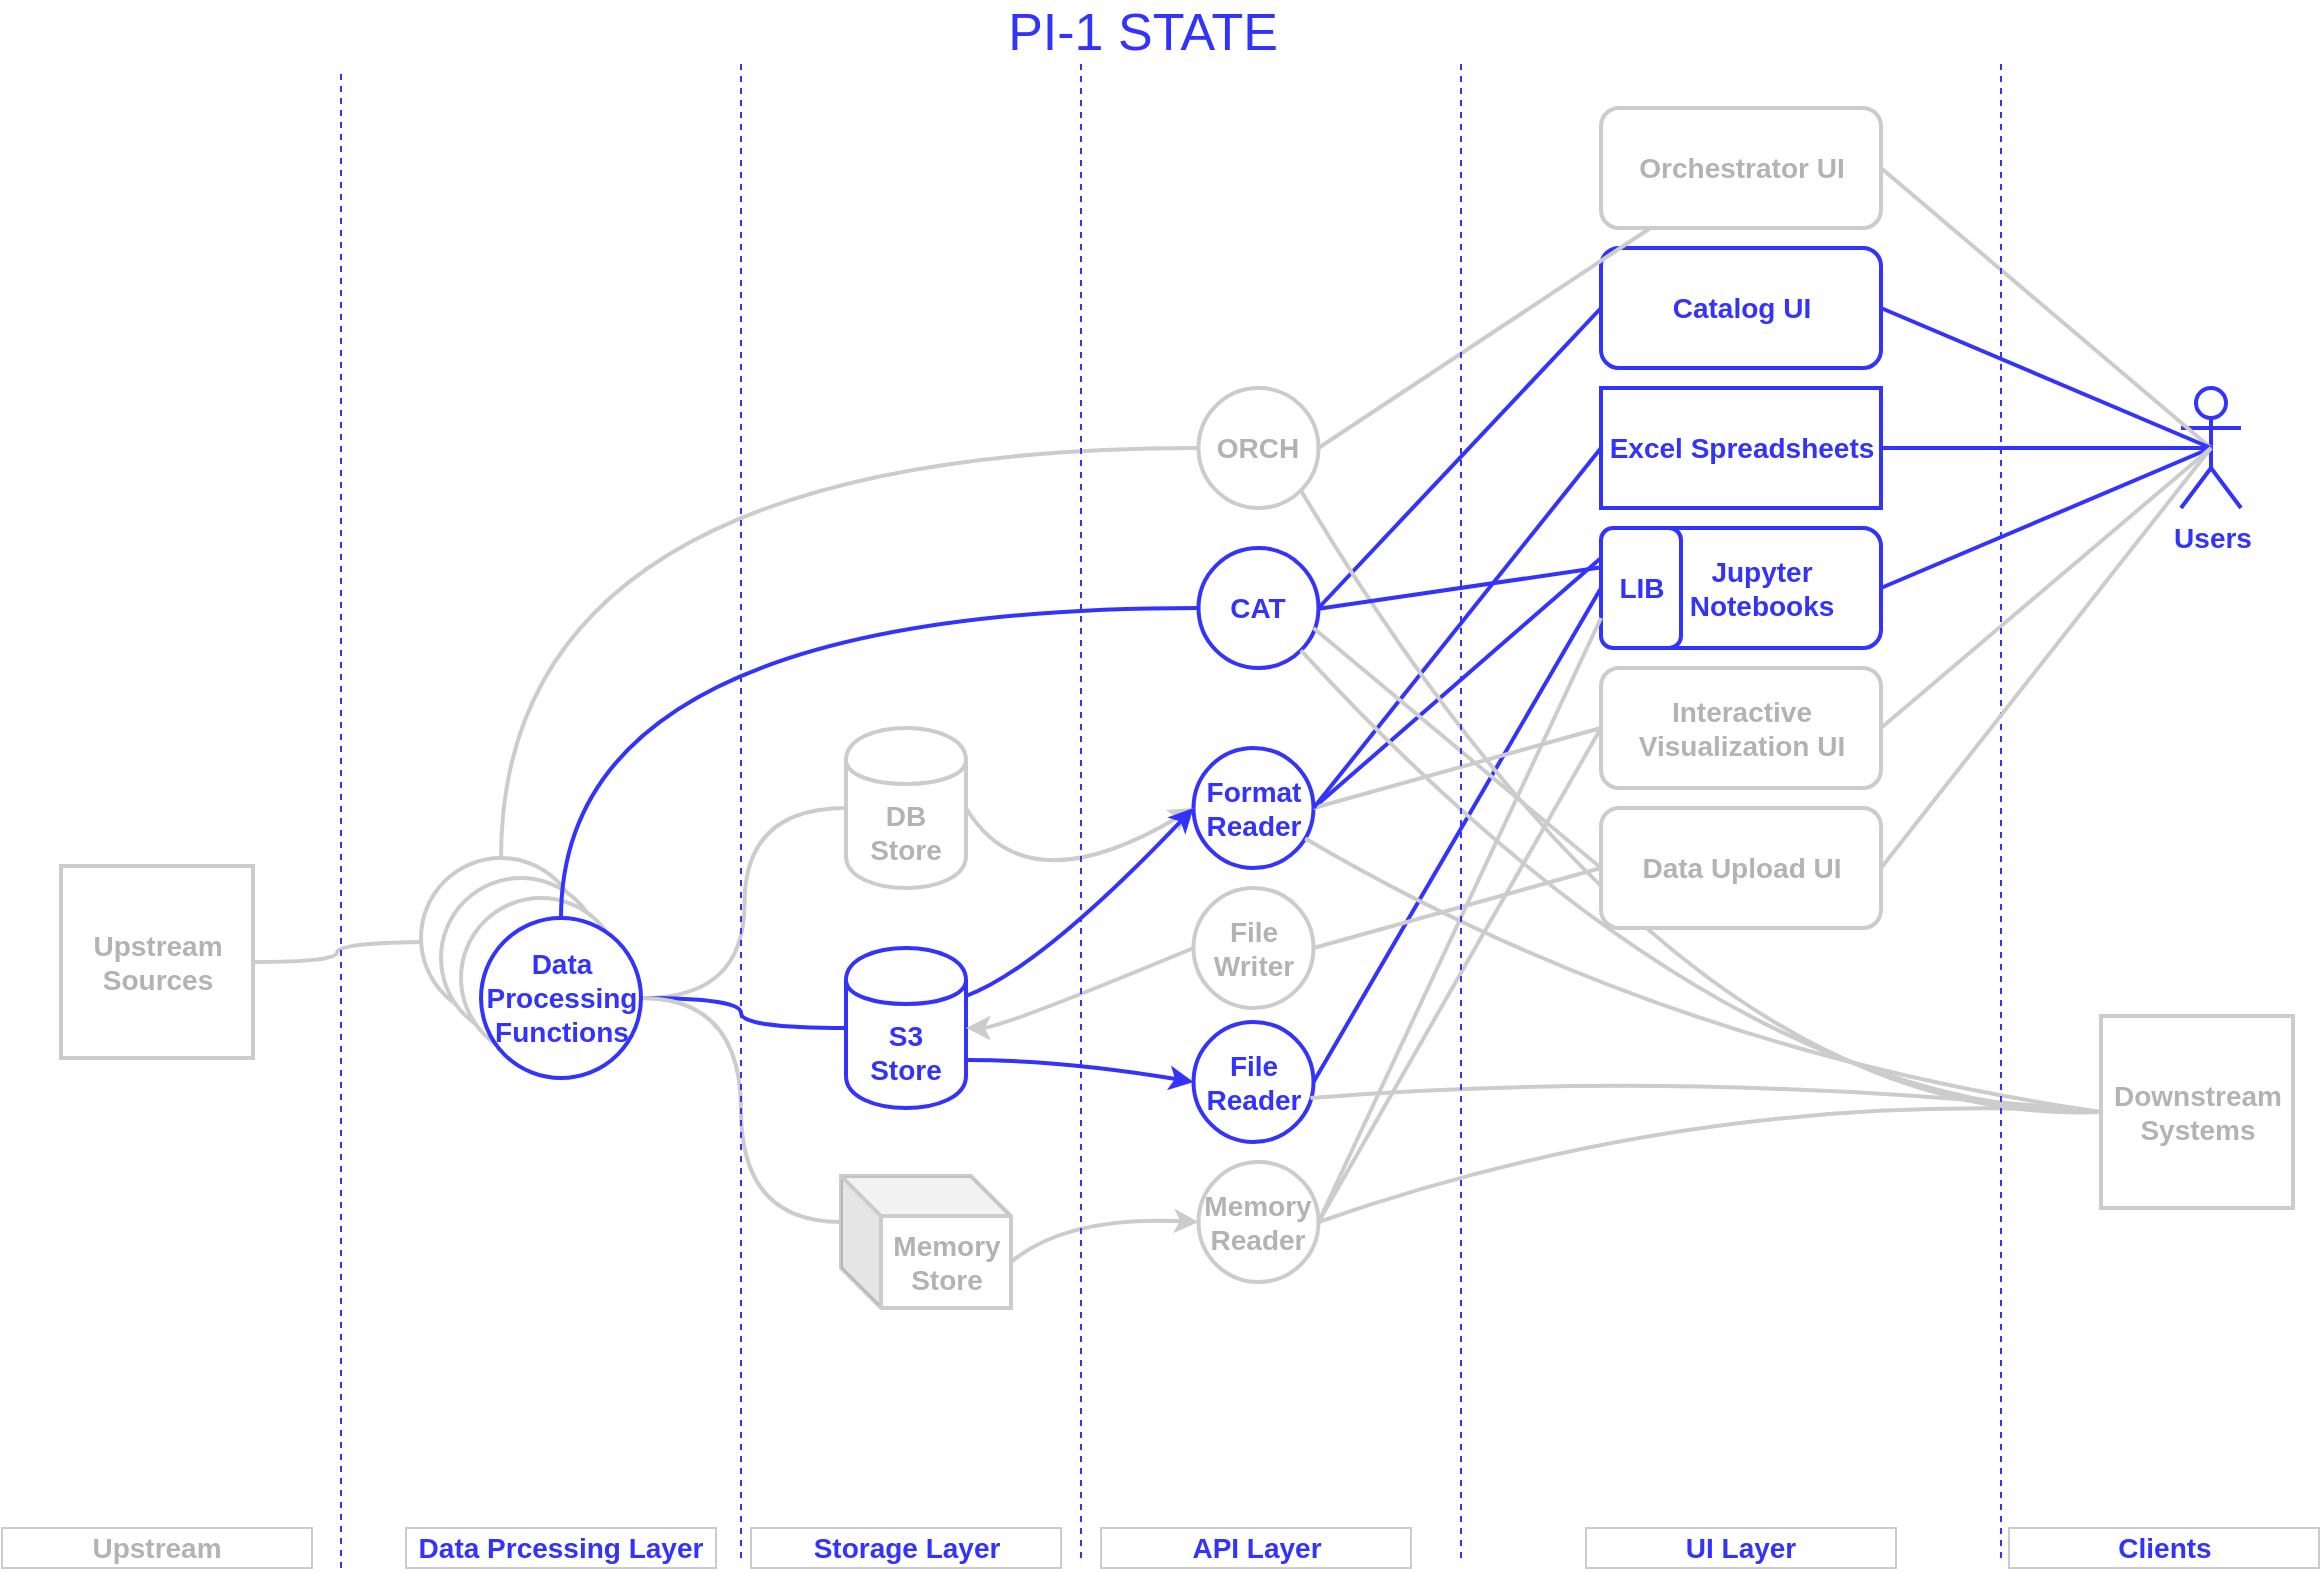 <mxfile version="12.9.12" type="github">
  <diagram id="Kfs1H25m5EORTKNw9j7Z" name="Page-1">
    <mxGraphModel dx="1630" dy="69" grid="1" gridSize="10" guides="1" tooltips="1" connect="1" arrows="1" fold="1" page="1" pageScale="1" pageWidth="1169" pageHeight="827" math="0" shadow="0">
      <root>
        <mxCell id="0" />
        <mxCell id="1" parent="0" />
        <mxCell id="L46YAxD7cRD_iRhM08Rc-1" value="&lt;div&gt;&lt;font style=&quot;font-size: 14px&quot;&gt;&lt;b&gt;S3 &lt;br&gt;&lt;/b&gt;&lt;/font&gt;&lt;/div&gt;&lt;div&gt;&lt;font style=&quot;font-size: 14px&quot;&gt;&lt;b&gt;Store&lt;/b&gt;&lt;/font&gt;&lt;/div&gt;" style="shape=cylinder;whiteSpace=wrap;html=1;boundedLbl=1;backgroundOutline=1;strokeColor=#3333FF;strokeWidth=2;fillColor=#FFFFFF;fontColor=#3333FF;" parent="1" vertex="1">
          <mxGeometry x="422" y="1308" width="60" height="80" as="geometry" />
        </mxCell>
        <mxCell id="L46YAxD7cRD_iRhM08Rc-2" value="&lt;div&gt;&lt;font style=&quot;font-size: 14px&quot;&gt;&lt;b&gt;DB&lt;br&gt;&lt;/b&gt;&lt;/font&gt;&lt;/div&gt;&lt;div&gt;&lt;font style=&quot;font-size: 14px&quot;&gt;&lt;b&gt;Store&lt;/b&gt;&lt;/font&gt;&lt;/div&gt;" style="shape=cylinder;whiteSpace=wrap;html=1;boundedLbl=1;backgroundOutline=1;strokeColor=#CCCCCC;strokeWidth=2;fillColor=#FFFFFF;fontColor=#B3B3B3;" parent="1" vertex="1">
          <mxGeometry x="422" y="1198" width="60" height="80" as="geometry" />
        </mxCell>
        <mxCell id="L46YAxD7cRD_iRhM08Rc-3" value="&lt;div&gt;&lt;font style=&quot;font-size: 14px&quot;&gt;&lt;b&gt;&lt;font style=&quot;font-size: 14px&quot;&gt;Format&lt;br&gt;&lt;/font&gt;&lt;/b&gt;&lt;/font&gt;&lt;/div&gt;&lt;div&gt;&lt;font style=&quot;font-size: 14px&quot;&gt;&lt;b&gt;&lt;font style=&quot;font-size: 14px&quot;&gt;Reader &lt;br&gt;&lt;/font&gt;&lt;/b&gt;&lt;/font&gt;&lt;/div&gt;" style="ellipse;whiteSpace=wrap;html=1;aspect=fixed;strokeColor=#3333FF;strokeWidth=2;fillColor=#FFFFFF;fontColor=#3333FF;" parent="1" vertex="1">
          <mxGeometry x="595.75" y="1208" width="60" height="60" as="geometry" />
        </mxCell>
        <mxCell id="L46YAxD7cRD_iRhM08Rc-4" value="&lt;div style=&quot;font-size: 14px&quot;&gt;&lt;font style=&quot;font-size: 14px&quot;&gt;&lt;b&gt;&lt;font style=&quot;font-size: 14px&quot;&gt;Memory&lt;/font&gt;&lt;/b&gt;&lt;/font&gt;&lt;/div&gt;&lt;div style=&quot;font-size: 14px&quot;&gt;&lt;font style=&quot;font-size: 14px&quot;&gt;&lt;b&gt;&lt;font style=&quot;font-size: 14px&quot;&gt;Store&lt;br&gt;&lt;/font&gt;&lt;/b&gt;&lt;/font&gt;&lt;/div&gt;" style="shape=cube;whiteSpace=wrap;html=1;boundedLbl=1;backgroundOutline=1;darkOpacity=0.05;darkOpacity2=0.1;strokeColor=#CCCCCC;strokeWidth=2;fillColor=#FFFFFF;fontColor=#B3B3B3;" parent="1" vertex="1">
          <mxGeometry x="419.5" y="1422" width="85" height="66" as="geometry" />
        </mxCell>
        <mxCell id="L46YAxD7cRD_iRhM08Rc-5" value="&lt;div&gt;&lt;font style=&quot;font-size: 14px&quot;&gt;&lt;b&gt;&lt;font style=&quot;font-size: 14px&quot;&gt;File&lt;/font&gt;&lt;/b&gt;&lt;/font&gt;&lt;/div&gt;&lt;div&gt;&lt;font style=&quot;font-size: 14px&quot;&gt;&lt;b&gt;&lt;font style=&quot;font-size: 14px&quot;&gt;Reader&lt;/font&gt;&lt;/b&gt;&lt;/font&gt;&lt;/div&gt;" style="ellipse;whiteSpace=wrap;html=1;aspect=fixed;strokeColor=#3333FF;strokeWidth=2;fillColor=#FFFFFF;fontColor=#3333FF;" parent="1" vertex="1">
          <mxGeometry x="595.75" y="1345" width="60" height="60" as="geometry" />
        </mxCell>
        <mxCell id="L46YAxD7cRD_iRhM08Rc-6" value="&lt;div&gt;&lt;font style=&quot;font-size: 14px&quot;&gt;&lt;b&gt;&lt;font style=&quot;font-size: 14px&quot;&gt;Memory&lt;/font&gt;&lt;/b&gt;&lt;/font&gt;&lt;/div&gt;&lt;div&gt;&lt;font style=&quot;font-size: 14px&quot;&gt;&lt;b&gt;&lt;font style=&quot;font-size: 14px&quot;&gt;Reader&lt;/font&gt;&lt;/b&gt;&lt;/font&gt;&lt;/div&gt;" style="ellipse;whiteSpace=wrap;html=1;aspect=fixed;strokeColor=#CCCCCC;strokeWidth=2;fillColor=#FFFFFF;fontColor=#B3B3B3;" parent="1" vertex="1">
          <mxGeometry x="598.25" y="1415" width="60" height="60" as="geometry" />
        </mxCell>
        <mxCell id="L46YAxD7cRD_iRhM08Rc-7" value="" style="endArrow=classic;html=1;exitX=1;exitY=0.5;exitDx=0;exitDy=0;entryX=0;entryY=0.5;entryDx=0;entryDy=0;strokeColor=#CCCCCC;strokeWidth=2;curved=1;fontColor=#B3B3B3;" parent="1" source="L46YAxD7cRD_iRhM08Rc-2" target="L46YAxD7cRD_iRhM08Rc-3" edge="1">
          <mxGeometry width="50" height="50" relative="1" as="geometry">
            <mxPoint x="582" y="1478" as="sourcePoint" />
            <mxPoint x="632" y="1428" as="targetPoint" />
            <Array as="points">
              <mxPoint x="512" y="1288" />
            </Array>
          </mxGeometry>
        </mxCell>
        <mxCell id="L46YAxD7cRD_iRhM08Rc-8" value="" style="endArrow=classic;html=1;exitX=1;exitY=0.3;exitDx=0;exitDy=0;entryX=0;entryY=0.5;entryDx=0;entryDy=0;strokeColor=#3333FF;strokeWidth=2;curved=1;fontColor=#3333FF;" parent="1" source="L46YAxD7cRD_iRhM08Rc-1" target="L46YAxD7cRD_iRhM08Rc-3" edge="1">
          <mxGeometry width="50" height="50" relative="1" as="geometry">
            <mxPoint x="492" y="1248" as="sourcePoint" />
            <mxPoint x="572" y="1328" as="targetPoint" />
            <Array as="points">
              <mxPoint x="519.5" y="1318" />
            </Array>
          </mxGeometry>
        </mxCell>
        <mxCell id="L46YAxD7cRD_iRhM08Rc-9" value="" style="endArrow=classic;html=1;exitX=1;exitY=0.7;exitDx=0;exitDy=0;entryX=0;entryY=0.5;entryDx=0;entryDy=0;strokeColor=#3333FF;strokeWidth=2;curved=1;fontColor=#3333FF;" parent="1" source="L46YAxD7cRD_iRhM08Rc-1" target="L46YAxD7cRD_iRhM08Rc-5" edge="1">
          <mxGeometry width="50" height="50" relative="1" as="geometry">
            <mxPoint x="492" y="1348" as="sourcePoint" />
            <mxPoint x="572" y="1328" as="targetPoint" />
            <Array as="points">
              <mxPoint x="529.5" y="1364" />
            </Array>
          </mxGeometry>
        </mxCell>
        <mxCell id="L46YAxD7cRD_iRhM08Rc-10" value="" style="endArrow=classic;html=1;exitX=0;exitY=0;exitDx=85;exitDy=43;entryX=0;entryY=0.5;entryDx=0;entryDy=0;strokeColor=#CCCCCC;strokeWidth=2;exitPerimeter=0;curved=1;fontColor=#B3B3B3;" parent="1" source="L46YAxD7cRD_iRhM08Rc-4" target="L46YAxD7cRD_iRhM08Rc-6" edge="1">
          <mxGeometry width="50" height="50" relative="1" as="geometry">
            <mxPoint x="492" y="1378" as="sourcePoint" />
            <mxPoint x="592" y="1372" as="targetPoint" />
            <Array as="points">
              <mxPoint x="532" y="1442" />
            </Array>
          </mxGeometry>
        </mxCell>
        <mxCell id="L46YAxD7cRD_iRhM08Rc-11" value="&lt;font&gt;&lt;b&gt;&lt;font style=&quot;font-size: 14px&quot;&gt;ORCH&lt;/font&gt;&lt;/b&gt;&lt;/font&gt;" style="ellipse;whiteSpace=wrap;html=1;aspect=fixed;strokeColor=#CCCCCC;strokeWidth=2;fillColor=#FFFFFF;fontColor=#B3B3B3;" parent="1" vertex="1">
          <mxGeometry x="598.25" y="1028" width="60" height="60" as="geometry" />
        </mxCell>
        <mxCell id="L46YAxD7cRD_iRhM08Rc-12" value="&lt;div&gt;&lt;font style=&quot;font-size: 14px&quot;&gt;&lt;b&gt;&lt;font style=&quot;font-size: 14px&quot;&gt;CAT&lt;/font&gt;&lt;/b&gt;&lt;/font&gt;&lt;/div&gt;" style="ellipse;whiteSpace=wrap;html=1;aspect=fixed;strokeColor=#3333FF;strokeWidth=2;fillColor=#FFFFFF;fontColor=#3333FF;" parent="1" vertex="1">
          <mxGeometry x="598.25" y="1108" width="60" height="60" as="geometry" />
        </mxCell>
        <mxCell id="L46YAxD7cRD_iRhM08Rc-13" value="&lt;font&gt;&lt;b&gt;&lt;font style=&quot;font-size: 14px&quot;&gt;Orchestrator UI&lt;/font&gt;&lt;/b&gt;&lt;/font&gt;" style="rounded=1;whiteSpace=wrap;html=1;strokeColor=#CCCCCC;strokeWidth=2;fillColor=#FFFFFF;fontColor=#B3B3B3;" parent="1" vertex="1">
          <mxGeometry x="799.5" y="888" width="140" height="60" as="geometry" />
        </mxCell>
        <mxCell id="L46YAxD7cRD_iRhM08Rc-14" value="&lt;font&gt;&lt;b&gt;&lt;font style=&quot;font-size: 14px&quot;&gt;Catalog UI&lt;/font&gt;&lt;/b&gt;&lt;/font&gt;" style="rounded=1;whiteSpace=wrap;html=1;strokeColor=#3333FF;strokeWidth=2;fillColor=#FFFFFF;fontColor=#3333FF;" parent="1" vertex="1">
          <mxGeometry x="799.5" y="958" width="140" height="60" as="geometry" />
        </mxCell>
        <mxCell id="L46YAxD7cRD_iRhM08Rc-15" value="&lt;font size=&quot;1&quot;&gt;&lt;b style=&quot;font-size: 14px&quot;&gt;Users&lt;/b&gt;&lt;/font&gt;" style="shape=umlActor;verticalLabelPosition=bottom;labelBackgroundColor=#ffffff;verticalAlign=top;html=1;strokeColor=#3333FF;strokeWidth=2;fillColor=#FFFFFF;fontColor=#3333FF;" parent="1" vertex="1">
          <mxGeometry x="1089.5" y="1028" width="30" height="60" as="geometry" />
        </mxCell>
        <mxCell id="L46YAxD7cRD_iRhM08Rc-16" value="" style="endArrow=none;html=1;strokeColor=#CCCCCC;strokeWidth=2;exitX=1;exitY=0.5;exitDx=0;exitDy=0;endFill=0;fontColor=#B3B3B3;" parent="1" source="L46YAxD7cRD_iRhM08Rc-11" target="L46YAxD7cRD_iRhM08Rc-13" edge="1">
          <mxGeometry width="50" height="50" relative="1" as="geometry">
            <mxPoint x="649.5" y="1488" as="sourcePoint" />
            <mxPoint x="699.5" y="1438" as="targetPoint" />
          </mxGeometry>
        </mxCell>
        <mxCell id="L46YAxD7cRD_iRhM08Rc-17" value="" style="endArrow=none;html=1;strokeColor=#3333FF;strokeWidth=2;exitX=1;exitY=0.5;exitDx=0;exitDy=0;entryX=0;entryY=0.5;entryDx=0;entryDy=0;endFill=0;fontColor=#3333FF;" parent="1" source="L46YAxD7cRD_iRhM08Rc-12" target="L46YAxD7cRD_iRhM08Rc-14" edge="1">
          <mxGeometry width="50" height="50" relative="1" as="geometry">
            <mxPoint x="652" y="1078" as="sourcePoint" />
            <mxPoint x="712" y="1078" as="targetPoint" />
          </mxGeometry>
        </mxCell>
        <mxCell id="L46YAxD7cRD_iRhM08Rc-18" value="" style="endArrow=none;html=1;strokeColor=#CCCCCC;strokeWidth=2;exitX=1;exitY=0.5;exitDx=0;exitDy=0;entryX=0.5;entryY=0.5;entryDx=0;entryDy=0;entryPerimeter=0;fontColor=#B3B3B3;" parent="1" source="L46YAxD7cRD_iRhM08Rc-13" target="L46YAxD7cRD_iRhM08Rc-15" edge="1">
          <mxGeometry width="50" height="50" relative="1" as="geometry">
            <mxPoint x="649.5" y="1488" as="sourcePoint" />
            <mxPoint x="699.5" y="1438" as="targetPoint" />
          </mxGeometry>
        </mxCell>
        <mxCell id="L46YAxD7cRD_iRhM08Rc-19" value="" style="endArrow=none;html=1;strokeColor=#3333FF;strokeWidth=2;exitX=1;exitY=0.5;exitDx=0;exitDy=0;entryX=0.5;entryY=0.5;entryDx=0;entryDy=0;entryPerimeter=0;fontColor=#B3B3B3;" parent="1" source="L46YAxD7cRD_iRhM08Rc-14" target="L46YAxD7cRD_iRhM08Rc-15" edge="1">
          <mxGeometry width="50" height="50" relative="1" as="geometry">
            <mxPoint x="832" y="1078" as="sourcePoint" />
            <mxPoint x="1009.5" y="1106" as="targetPoint" />
          </mxGeometry>
        </mxCell>
        <mxCell id="L46YAxD7cRD_iRhM08Rc-20" value="&lt;font style=&quot;font-size: 14px&quot;&gt;&lt;b&gt;Interactive Visualization UI&lt;br&gt;&lt;/b&gt;&lt;/font&gt;" style="rounded=1;whiteSpace=wrap;html=1;strokeColor=#CCCCCC;strokeWidth=2;fillColor=#FFFFFF;fontColor=#B3B3B3;" parent="1" vertex="1">
          <mxGeometry x="799.5" y="1168" width="140" height="60" as="geometry" />
        </mxCell>
        <mxCell id="L46YAxD7cRD_iRhM08Rc-21" value="&lt;font style=&quot;font-size: 14px&quot;&gt;&lt;b&gt;Jupyter Notebooks&lt;/b&gt;&lt;/font&gt;" style="rounded=1;whiteSpace=wrap;html=1;strokeColor=#3333FF;strokeWidth=2;fillColor=#FFFFFF;fontColor=#3333FF;" parent="1" vertex="1">
          <mxGeometry x="819.5" y="1098" width="120" height="60" as="geometry" />
        </mxCell>
        <mxCell id="L46YAxD7cRD_iRhM08Rc-22" value="&lt;font&gt;&lt;b&gt;&lt;font style=&quot;font-size: 14px&quot;&gt;LIB&lt;/font&gt;&lt;/b&gt;&lt;/font&gt;" style="rounded=1;whiteSpace=wrap;html=1;strokeColor=#3333FF;strokeWidth=2;fillColor=#FFFFFF;fontColor=#3333FF;" parent="1" vertex="1">
          <mxGeometry x="799.5" y="1098" width="40" height="60" as="geometry" />
        </mxCell>
        <mxCell id="L46YAxD7cRD_iRhM08Rc-23" value="" style="endArrow=none;html=1;strokeColor=#3333FF;strokeWidth=2;exitX=1;exitY=0.5;exitDx=0;exitDy=0;entryX=0;entryY=0.5;entryDx=0;entryDy=0;endFill=0;fontColor=#B3B3B3;" parent="1" source="L46YAxD7cRD_iRhM08Rc-5" target="L46YAxD7cRD_iRhM08Rc-22" edge="1">
          <mxGeometry width="50" height="50" relative="1" as="geometry">
            <mxPoint x="649.5" y="1468" as="sourcePoint" />
            <mxPoint x="699.5" y="1418" as="targetPoint" />
          </mxGeometry>
        </mxCell>
        <mxCell id="L46YAxD7cRD_iRhM08Rc-24" value="" style="endArrow=none;html=1;strokeColor=#CCCCCC;strokeWidth=2;exitX=1;exitY=0.5;exitDx=0;exitDy=0;entryX=0;entryY=0.75;entryDx=0;entryDy=0;endFill=0;fontColor=#B3B3B3;" parent="1" source="L46YAxD7cRD_iRhM08Rc-6" target="L46YAxD7cRD_iRhM08Rc-22" edge="1">
          <mxGeometry width="50" height="50" relative="1" as="geometry">
            <mxPoint x="652" y="1358" as="sourcePoint" />
            <mxPoint x="699.5" y="1368" as="targetPoint" />
          </mxGeometry>
        </mxCell>
        <mxCell id="L46YAxD7cRD_iRhM08Rc-25" value="" style="endArrow=none;html=1;strokeColor=#3333FF;strokeWidth=2;entryX=0;entryY=0.25;entryDx=0;entryDy=0;exitX=1;exitY=0.5;exitDx=0;exitDy=0;endFill=0;fontColor=#3333FF;" parent="1" source="L46YAxD7cRD_iRhM08Rc-3" target="L46YAxD7cRD_iRhM08Rc-22" edge="1">
          <mxGeometry width="50" height="50" relative="1" as="geometry">
            <mxPoint x="644.5" y="1276" as="sourcePoint" />
            <mxPoint x="699.5" y="1418" as="targetPoint" />
          </mxGeometry>
        </mxCell>
        <mxCell id="L46YAxD7cRD_iRhM08Rc-26" value="" style="endArrow=none;html=1;strokeColor=#CCCCCC;strokeWidth=2;exitX=1;exitY=0.5;exitDx=0;exitDy=0;entryX=0;entryY=0.5;entryDx=0;entryDy=0;endFill=0;fontColor=#B3B3B3;" parent="1" source="L46YAxD7cRD_iRhM08Rc-3" target="L46YAxD7cRD_iRhM08Rc-20" edge="1">
          <mxGeometry width="50" height="50" relative="1" as="geometry">
            <mxPoint x="649.5" y="1468" as="sourcePoint" />
            <mxPoint x="699.5" y="1418" as="targetPoint" />
          </mxGeometry>
        </mxCell>
        <mxCell id="L46YAxD7cRD_iRhM08Rc-27" value="" style="endArrow=none;html=1;strokeColor=#CCCCCC;strokeWidth=2;exitX=1;exitY=0.5;exitDx=0;exitDy=0;entryX=0;entryY=0.5;entryDx=0;entryDy=0;endFill=0;fontColor=#B3B3B3;" parent="1" source="L46YAxD7cRD_iRhM08Rc-6" target="L46YAxD7cRD_iRhM08Rc-20" edge="1">
          <mxGeometry width="50" height="50" relative="1" as="geometry">
            <mxPoint x="649.5" y="1468" as="sourcePoint" />
            <mxPoint x="699.5" y="1418" as="targetPoint" />
          </mxGeometry>
        </mxCell>
        <mxCell id="L46YAxD7cRD_iRhM08Rc-28" value="&lt;font size=&quot;1&quot;&gt;&lt;b style=&quot;font-size: 14px&quot;&gt;Excel Spreadsheets&lt;/b&gt;&lt;/font&gt;" style="rounded=0;whiteSpace=wrap;html=1;strokeColor=#3333FF;strokeWidth=2;fillColor=#FFFFFF;fontColor=#3333FF;" parent="1" vertex="1">
          <mxGeometry x="799.5" y="1028" width="140" height="60" as="geometry" />
        </mxCell>
        <mxCell id="L46YAxD7cRD_iRhM08Rc-29" value="" style="endArrow=none;html=1;strokeColor=#3333FF;strokeWidth=2;exitX=1;exitY=0.5;exitDx=0;exitDy=0;entryX=0;entryY=0.5;entryDx=0;entryDy=0;endFill=0;fontColor=#3333FF;" parent="1" source="L46YAxD7cRD_iRhM08Rc-3" target="L46YAxD7cRD_iRhM08Rc-28" edge="1">
          <mxGeometry width="50" height="50" relative="1" as="geometry">
            <mxPoint x="649.5" y="1468" as="sourcePoint" />
            <mxPoint x="699.5" y="1418" as="targetPoint" />
          </mxGeometry>
        </mxCell>
        <mxCell id="L46YAxD7cRD_iRhM08Rc-30" value="" style="endArrow=none;html=1;strokeColor=#3333FF;strokeWidth=2;entryX=1;entryY=0.5;entryDx=0;entryDy=0;exitX=0.5;exitY=0.5;exitDx=0;exitDy=0;exitPerimeter=0;fontColor=#3333FF;" parent="1" source="L46YAxD7cRD_iRhM08Rc-15" target="L46YAxD7cRD_iRhM08Rc-28" edge="1">
          <mxGeometry width="50" height="50" relative="1" as="geometry">
            <mxPoint x="649.5" y="1468" as="sourcePoint" />
            <mxPoint x="699.5" y="1418" as="targetPoint" />
          </mxGeometry>
        </mxCell>
        <mxCell id="L46YAxD7cRD_iRhM08Rc-31" value="" style="endArrow=none;html=1;strokeColor=#3333FF;strokeWidth=2;entryX=1;entryY=0.5;entryDx=0;entryDy=0;exitX=0.5;exitY=0.5;exitDx=0;exitDy=0;exitPerimeter=0;fontColor=#3333FF;" parent="1" source="L46YAxD7cRD_iRhM08Rc-15" target="L46YAxD7cRD_iRhM08Rc-21" edge="1">
          <mxGeometry width="50" height="50" relative="1" as="geometry">
            <mxPoint x="1089.5" y="1258" as="sourcePoint" />
            <mxPoint x="889.5" y="1268" as="targetPoint" />
          </mxGeometry>
        </mxCell>
        <mxCell id="L46YAxD7cRD_iRhM08Rc-32" value="" style="endArrow=none;html=1;strokeColor=#CCCCCC;strokeWidth=2;entryX=1;entryY=0.5;entryDx=0;entryDy=0;exitX=0.5;exitY=0.5;exitDx=0;exitDy=0;exitPerimeter=0;fontColor=#B3B3B3;" parent="1" source="L46YAxD7cRD_iRhM08Rc-15" target="L46YAxD7cRD_iRhM08Rc-20" edge="1">
          <mxGeometry width="50" height="50" relative="1" as="geometry">
            <mxPoint x="1099.5" y="1178" as="sourcePoint" />
            <mxPoint x="899.5" y="1278" as="targetPoint" />
          </mxGeometry>
        </mxCell>
        <mxCell id="L46YAxD7cRD_iRhM08Rc-33" value="&lt;div&gt;&lt;font size=&quot;1&quot;&gt;&lt;b style=&quot;font-size: 14px&quot;&gt;Downstream&lt;/b&gt;&lt;/font&gt;&lt;/div&gt;&lt;div&gt;&lt;font size=&quot;1&quot;&gt;&lt;b style=&quot;font-size: 14px&quot;&gt;Systems&lt;/b&gt;&lt;/font&gt;&lt;/div&gt;" style="whiteSpace=wrap;html=1;aspect=fixed;strokeColor=#CCCCCC;strokeWidth=2;fillColor=#FFFFFF;fontColor=#B3B3B3;" parent="1" vertex="1">
          <mxGeometry x="1049.5" y="1342" width="96" height="96" as="geometry" />
        </mxCell>
        <mxCell id="L46YAxD7cRD_iRhM08Rc-34" value="" style="endArrow=none;html=1;strokeColor=#CCCCCC;strokeWidth=2;entryX=0;entryY=0.5;entryDx=0;entryDy=0;curved=1;endFill=0;fontColor=#B3B3B3;" parent="1" source="L46YAxD7cRD_iRhM08Rc-3" target="L46YAxD7cRD_iRhM08Rc-33" edge="1">
          <mxGeometry width="50" height="50" relative="1" as="geometry">
            <mxPoint x="619.5" y="1348" as="sourcePoint" />
            <mxPoint x="669.5" y="1298" as="targetPoint" />
            <Array as="points">
              <mxPoint x="829.5" y="1358" />
            </Array>
          </mxGeometry>
        </mxCell>
        <mxCell id="L46YAxD7cRD_iRhM08Rc-35" value="" style="endArrow=none;html=1;strokeColor=#CCCCCC;strokeWidth=2;entryX=0;entryY=0.5;entryDx=0;entryDy=0;curved=1;exitX=0.975;exitY=0.633;exitDx=0;exitDy=0;exitPerimeter=0;endFill=0;fontColor=#B3B3B3;" parent="1" source="L46YAxD7cRD_iRhM08Rc-5" target="L46YAxD7cRD_iRhM08Rc-33" edge="1">
          <mxGeometry width="50" height="50" relative="1" as="geometry">
            <mxPoint x="646.811" y="1280.414" as="sourcePoint" />
            <mxPoint x="1059.5" y="1397" as="targetPoint" />
            <Array as="points">
              <mxPoint x="839.5" y="1368" />
            </Array>
          </mxGeometry>
        </mxCell>
        <mxCell id="L46YAxD7cRD_iRhM08Rc-36" value="" style="endArrow=none;html=1;strokeColor=#CCCCCC;strokeWidth=2;entryX=0;entryY=0.5;entryDx=0;entryDy=0;curved=1;exitX=1;exitY=0.5;exitDx=0;exitDy=0;endFill=0;fontColor=#B3B3B3;" parent="1" source="L46YAxD7cRD_iRhM08Rc-6" target="L46YAxD7cRD_iRhM08Rc-33" edge="1">
          <mxGeometry width="50" height="50" relative="1" as="geometry">
            <mxPoint x="656.811" y="1290.414" as="sourcePoint" />
            <mxPoint x="1069.5" y="1407" as="targetPoint" />
            <Array as="points">
              <mxPoint x="849.5" y="1378" />
            </Array>
          </mxGeometry>
        </mxCell>
        <mxCell id="L46YAxD7cRD_iRhM08Rc-37" value="" style="endArrow=none;html=1;strokeColor=#CCCCCC;strokeWidth=2;curved=1;exitX=1;exitY=1;exitDx=0;exitDy=0;entryX=0;entryY=0.5;entryDx=0;entryDy=0;endFill=0;fontColor=#B3B3B3;" parent="1" source="L46YAxD7cRD_iRhM08Rc-12" target="L46YAxD7cRD_iRhM08Rc-33" edge="1">
          <mxGeometry width="50" height="50" relative="1" as="geometry">
            <mxPoint x="666.811" y="1300.414" as="sourcePoint" />
            <mxPoint x="1039.5" y="1388" as="targetPoint" />
            <Array as="points">
              <mxPoint x="859.5" y="1388" />
            </Array>
          </mxGeometry>
        </mxCell>
        <mxCell id="L46YAxD7cRD_iRhM08Rc-38" value="" style="endArrow=none;html=1;strokeColor=#CCCCCC;strokeWidth=2;curved=1;exitX=1;exitY=1;exitDx=0;exitDy=0;entryX=0;entryY=0.5;entryDx=0;entryDy=0;endFill=0;fontColor=#B3B3B3;" parent="1" source="L46YAxD7cRD_iRhM08Rc-11" target="L46YAxD7cRD_iRhM08Rc-33" edge="1">
          <mxGeometry width="50" height="50" relative="1" as="geometry">
            <mxPoint x="676.811" y="1310.414" as="sourcePoint" />
            <mxPoint x="1039.5" y="1388" as="targetPoint" />
            <Array as="points">
              <mxPoint x="839.5" y="1398" />
            </Array>
          </mxGeometry>
        </mxCell>
        <mxCell id="L46YAxD7cRD_iRhM08Rc-39" value="&lt;font style=&quot;font-size: 14px&quot;&gt;&lt;b&gt;Data Upload UI&lt;br&gt;&lt;/b&gt;&lt;/font&gt;" style="rounded=1;whiteSpace=wrap;html=1;strokeColor=#CCCCCC;strokeWidth=2;fillColor=#FFFFFF;fontColor=#B3B3B3;" parent="1" vertex="1">
          <mxGeometry x="799.5" y="1238" width="140" height="60" as="geometry" />
        </mxCell>
        <mxCell id="L46YAxD7cRD_iRhM08Rc-40" value="&lt;div&gt;&lt;font style=&quot;font-size: 14px&quot;&gt;&lt;b&gt;&lt;font style=&quot;font-size: 14px&quot;&gt;File Writer&lt;br&gt;&lt;/font&gt;&lt;/b&gt;&lt;/font&gt;&lt;/div&gt;" style="ellipse;whiteSpace=wrap;html=1;aspect=fixed;strokeColor=#CCCCCC;strokeWidth=2;fillColor=#FFFFFF;fontColor=#B3B3B3;" parent="1" vertex="1">
          <mxGeometry x="595.75" y="1278" width="60" height="60" as="geometry" />
        </mxCell>
        <mxCell id="L46YAxD7cRD_iRhM08Rc-41" value="" style="endArrow=classic;html=1;strokeColor=#CCCCCC;strokeWidth=2;exitX=0;exitY=0.5;exitDx=0;exitDy=0;entryX=1;entryY=0.5;entryDx=0;entryDy=0;curved=1;fontColor=#B3B3B3;" parent="1" source="L46YAxD7cRD_iRhM08Rc-40" target="L46YAxD7cRD_iRhM08Rc-1" edge="1">
          <mxGeometry width="50" height="50" relative="1" as="geometry">
            <mxPoint x="619.5" y="1348" as="sourcePoint" />
            <mxPoint x="669.5" y="1298" as="targetPoint" />
            <Array as="points">
              <mxPoint x="499.5" y="1348" />
            </Array>
          </mxGeometry>
        </mxCell>
        <mxCell id="L46YAxD7cRD_iRhM08Rc-42" value="" style="endArrow=none;html=1;strokeColor=#CCCCCC;strokeWidth=2;entryX=0;entryY=0.5;entryDx=0;entryDy=0;exitX=1;exitY=0.5;exitDx=0;exitDy=0;fontColor=#B3B3B3;" parent="1" source="L46YAxD7cRD_iRhM08Rc-40" target="L46YAxD7cRD_iRhM08Rc-39" edge="1">
          <mxGeometry width="50" height="50" relative="1" as="geometry">
            <mxPoint x="619.5" y="1348" as="sourcePoint" />
            <mxPoint x="669.5" y="1298" as="targetPoint" />
          </mxGeometry>
        </mxCell>
        <mxCell id="L46YAxD7cRD_iRhM08Rc-43" value="" style="endArrow=none;html=1;strokeColor=#CCCCCC;strokeWidth=2;entryX=0;entryY=0.5;entryDx=0;entryDy=0;exitX=0.958;exitY=0.667;exitDx=0;exitDy=0;exitPerimeter=0;fontColor=#B3B3B3;" parent="1" source="L46YAxD7cRD_iRhM08Rc-12" target="L46YAxD7cRD_iRhM08Rc-39" edge="1">
          <mxGeometry width="50" height="50" relative="1" as="geometry">
            <mxPoint x="619.5" y="1348" as="sourcePoint" />
            <mxPoint x="669.5" y="1298" as="targetPoint" />
          </mxGeometry>
        </mxCell>
        <mxCell id="L46YAxD7cRD_iRhM08Rc-44" style="edgeStyle=orthogonalEdgeStyle;curved=1;orthogonalLoop=1;jettySize=auto;html=1;exitX=0.5;exitY=0;exitDx=0;exitDy=0;entryX=0;entryY=0.5;entryDx=0;entryDy=0;endArrow=none;endFill=0;strokeColor=#CCCCCC;strokeWidth=2;fontColor=#B3B3B3;" parent="1" source="L46YAxD7cRD_iRhM08Rc-45" target="L46YAxD7cRD_iRhM08Rc-11" edge="1">
          <mxGeometry relative="1" as="geometry" />
        </mxCell>
        <mxCell id="L46YAxD7cRD_iRhM08Rc-45" value="" style="ellipse;whiteSpace=wrap;html=1;aspect=fixed;strokeColor=#CCCCCC;strokeWidth=2;fillColor=#FFFFFF;fontColor=#B3B3B3;" parent="1" vertex="1">
          <mxGeometry x="209.5" y="1263" width="80" height="80" as="geometry" />
        </mxCell>
        <mxCell id="L46YAxD7cRD_iRhM08Rc-46" value="" style="ellipse;whiteSpace=wrap;html=1;aspect=fixed;strokeColor=#CCCCCC;strokeWidth=2;fillColor=#FFFFFF;fontColor=#B3B3B3;" parent="1" vertex="1">
          <mxGeometry x="219.5" y="1273" width="80" height="80" as="geometry" />
        </mxCell>
        <mxCell id="L46YAxD7cRD_iRhM08Rc-47" value="" style="ellipse;whiteSpace=wrap;html=1;aspect=fixed;strokeColor=#CCCCCC;strokeWidth=2;fillColor=#FFFFFF;fontColor=#B3B3B3;" parent="1" vertex="1">
          <mxGeometry x="229.5" y="1283" width="80" height="80" as="geometry" />
        </mxCell>
        <mxCell id="L46YAxD7cRD_iRhM08Rc-48" style="edgeStyle=orthogonalEdgeStyle;curved=1;orthogonalLoop=1;jettySize=auto;html=1;entryX=0;entryY=0.5;entryDx=0;entryDy=0;endArrow=none;endFill=0;strokeColor=#CCCCCC;strokeWidth=2;fontColor=#B3B3B3;" parent="1" target="L46YAxD7cRD_iRhM08Rc-2" edge="1">
          <mxGeometry relative="1" as="geometry">
            <mxPoint x="319.5" y="1333" as="sourcePoint" />
          </mxGeometry>
        </mxCell>
        <mxCell id="L46YAxD7cRD_iRhM08Rc-49" style="edgeStyle=orthogonalEdgeStyle;curved=1;orthogonalLoop=1;jettySize=auto;html=1;exitX=1;exitY=0.5;exitDx=0;exitDy=0;entryX=0;entryY=0.5;entryDx=0;entryDy=0;endArrow=none;endFill=0;strokeColor=#3333FF;strokeWidth=2;fontColor=#3333FF;" parent="1" source="L46YAxD7cRD_iRhM08Rc-51" target="L46YAxD7cRD_iRhM08Rc-1" edge="1">
          <mxGeometry relative="1" as="geometry">
            <Array as="points">
              <mxPoint x="369.5" y="1333" />
              <mxPoint x="369.5" y="1348" />
            </Array>
          </mxGeometry>
        </mxCell>
        <mxCell id="L46YAxD7cRD_iRhM08Rc-50" style="edgeStyle=orthogonalEdgeStyle;curved=1;orthogonalLoop=1;jettySize=auto;html=1;exitX=1;exitY=0.5;exitDx=0;exitDy=0;entryX=0;entryY=0;entryDx=0;entryDy=23;entryPerimeter=0;endArrow=none;endFill=0;strokeColor=#CCCCCC;strokeWidth=2;fontColor=#B3B3B3;" parent="1" source="L46YAxD7cRD_iRhM08Rc-51" target="L46YAxD7cRD_iRhM08Rc-4" edge="1">
          <mxGeometry relative="1" as="geometry" />
        </mxCell>
        <mxCell id="L46YAxD7cRD_iRhM08Rc-51" value="&lt;div&gt;&lt;font size=&quot;1&quot;&gt;&lt;b style=&quot;font-size: 14px&quot;&gt;Data Processing&lt;/b&gt;&lt;/font&gt;&lt;/div&gt;&lt;div&gt;&lt;font size=&quot;1&quot;&gt;&lt;b style=&quot;font-size: 14px&quot;&gt;Functions&lt;/b&gt;&lt;/font&gt;&lt;/div&gt;" style="ellipse;whiteSpace=wrap;html=1;aspect=fixed;strokeColor=#3333FF;strokeWidth=2;fillColor=#FFFFFF;fontColor=#3333FF;" parent="1" vertex="1">
          <mxGeometry x="239.5" y="1293" width="80" height="80" as="geometry" />
        </mxCell>
        <mxCell id="L46YAxD7cRD_iRhM08Rc-52" style="edgeStyle=orthogonalEdgeStyle;curved=1;orthogonalLoop=1;jettySize=auto;html=1;exitX=1;exitY=0.5;exitDx=0;exitDy=0;endArrow=none;endFill=0;strokeColor=#CCCCCC;strokeWidth=2;fontColor=#B3B3B3;" parent="1" source="L46YAxD7cRD_iRhM08Rc-53" edge="1">
          <mxGeometry relative="1" as="geometry">
            <mxPoint x="209.5" y="1305" as="targetPoint" />
          </mxGeometry>
        </mxCell>
        <mxCell id="L46YAxD7cRD_iRhM08Rc-53" value="&lt;font style=&quot;font-size: 14px&quot;&gt;&lt;b&gt;Upstream Sources&lt;/b&gt;&lt;/font&gt;" style="whiteSpace=wrap;html=1;aspect=fixed;strokeColor=#CCCCCC;strokeWidth=2;fillColor=#FFFFFF;fontColor=#B3B3B3;" parent="1" vertex="1">
          <mxGeometry x="29.5" y="1267" width="96" height="96" as="geometry" />
        </mxCell>
        <mxCell id="L46YAxD7cRD_iRhM08Rc-54" value="" style="endArrow=none;dashed=1;html=1;strokeColor=#3333FF;strokeWidth=1;fontColor=#B3B3B3;" parent="1" edge="1">
          <mxGeometry width="50" height="50" relative="1" as="geometry">
            <mxPoint x="169.5" y="1618" as="sourcePoint" />
            <mxPoint x="169.5" y="868" as="targetPoint" />
          </mxGeometry>
        </mxCell>
        <mxCell id="L46YAxD7cRD_iRhM08Rc-55" value="" style="endArrow=none;dashed=1;html=1;strokeColor=#3333FF;strokeWidth=1;fontColor=#B3B3B3;" parent="1" edge="1">
          <mxGeometry width="50" height="50" relative="1" as="geometry">
            <mxPoint x="369.5" y="1613" as="sourcePoint" />
            <mxPoint x="369.5" y="863" as="targetPoint" />
          </mxGeometry>
        </mxCell>
        <mxCell id="L46YAxD7cRD_iRhM08Rc-56" value="" style="endArrow=none;dashed=1;html=1;strokeColor=#3333FF;strokeWidth=1;fontColor=#B3B3B3;" parent="1" edge="1">
          <mxGeometry width="50" height="50" relative="1" as="geometry">
            <mxPoint x="539.5" y="1613" as="sourcePoint" />
            <mxPoint x="539.5" y="863" as="targetPoint" />
          </mxGeometry>
        </mxCell>
        <mxCell id="L46YAxD7cRD_iRhM08Rc-57" value="" style="endArrow=none;dashed=1;html=1;strokeColor=#3333FF;strokeWidth=1;fontColor=#B3B3B3;" parent="1" edge="1">
          <mxGeometry width="50" height="50" relative="1" as="geometry">
            <mxPoint x="729.5" y="1613" as="sourcePoint" />
            <mxPoint x="729.5" y="863" as="targetPoint" />
          </mxGeometry>
        </mxCell>
        <mxCell id="L46YAxD7cRD_iRhM08Rc-58" value="" style="endArrow=none;dashed=1;html=1;strokeColor=#3333FF;strokeWidth=1;fontColor=#B3B3B3;" parent="1" edge="1">
          <mxGeometry width="50" height="50" relative="1" as="geometry">
            <mxPoint x="999.5" y="1613" as="sourcePoint" />
            <mxPoint x="999.5" y="863" as="targetPoint" />
          </mxGeometry>
        </mxCell>
        <mxCell id="L46YAxD7cRD_iRhM08Rc-59" value="&lt;b&gt;&lt;font style=&quot;font-size: 14px&quot;&gt;Data Prcessing Layer&lt;/font&gt;&lt;/b&gt;" style="text;html=1;strokeColor=#CCCCCC;fillColor=none;align=center;verticalAlign=middle;whiteSpace=wrap;rounded=0;fontColor=#3333FF;" parent="1" vertex="1">
          <mxGeometry x="202" y="1598" width="155" height="20" as="geometry" />
        </mxCell>
        <mxCell id="L46YAxD7cRD_iRhM08Rc-60" value="&lt;b&gt;&lt;font style=&quot;font-size: 14px&quot;&gt;Storage Layer&lt;/font&gt;&lt;/b&gt;" style="text;html=1;strokeColor=#CCCCCC;fillColor=none;align=center;verticalAlign=middle;whiteSpace=wrap;rounded=0;fontColor=#3333FF;" parent="1" vertex="1">
          <mxGeometry x="374.5" y="1598" width="155" height="20" as="geometry" />
        </mxCell>
        <mxCell id="L46YAxD7cRD_iRhM08Rc-61" value="&lt;b&gt;&lt;font style=&quot;font-size: 14px&quot;&gt;API Layer&lt;/font&gt;&lt;/b&gt;" style="text;html=1;strokeColor=#CCCCCC;fillColor=none;align=center;verticalAlign=middle;whiteSpace=wrap;rounded=0;fontColor=#3333FF;" parent="1" vertex="1">
          <mxGeometry x="549.5" y="1598" width="155" height="20" as="geometry" />
        </mxCell>
        <mxCell id="L46YAxD7cRD_iRhM08Rc-62" value="&lt;b&gt;&lt;font style=&quot;font-size: 14px&quot;&gt;UI Layer&lt;/font&gt;&lt;/b&gt;" style="text;html=1;strokeColor=#CCCCCC;fillColor=none;align=center;verticalAlign=middle;whiteSpace=wrap;rounded=0;fontColor=#3333FF;" parent="1" vertex="1">
          <mxGeometry x="792" y="1598" width="155" height="20" as="geometry" />
        </mxCell>
        <mxCell id="L46YAxD7cRD_iRhM08Rc-63" value="&lt;b&gt;&lt;font style=&quot;font-size: 14px&quot;&gt;Clients&lt;/font&gt;&lt;/b&gt;" style="text;html=1;strokeColor=#CCCCCC;fillColor=none;align=center;verticalAlign=middle;whiteSpace=wrap;rounded=0;fontColor=#3333FF;" parent="1" vertex="1">
          <mxGeometry x="1003.5" y="1598" width="155" height="20" as="geometry" />
        </mxCell>
        <mxCell id="L46YAxD7cRD_iRhM08Rc-64" value="&lt;font size=&quot;1&quot;&gt;&lt;b style=&quot;font-size: 14px&quot;&gt;Upstream&lt;/b&gt;&lt;/font&gt;" style="text;html=1;strokeColor=#CCCCCC;fillColor=none;align=center;verticalAlign=middle;whiteSpace=wrap;rounded=0;fontColor=#B3B3B3;" parent="1" vertex="1">
          <mxGeometry y="1598" width="155" height="20" as="geometry" />
        </mxCell>
        <mxCell id="L46YAxD7cRD_iRhM08Rc-65" value="" style="endArrow=none;html=1;strokeColor=#CCCCCC;strokeWidth=2;entryX=1;entryY=0.5;entryDx=0;entryDy=0;exitX=0.5;exitY=0.5;exitDx=0;exitDy=0;exitPerimeter=0;fontColor=#B3B3B3;" parent="1" source="L46YAxD7cRD_iRhM08Rc-15" target="L46YAxD7cRD_iRhM08Rc-39" edge="1">
          <mxGeometry width="50" height="50" relative="1" as="geometry">
            <mxPoint x="1114.5" y="1068" as="sourcePoint" />
            <mxPoint x="949.5" y="1208" as="targetPoint" />
          </mxGeometry>
        </mxCell>
        <mxCell id="L46YAxD7cRD_iRhM08Rc-66" style="edgeStyle=orthogonalEdgeStyle;curved=1;orthogonalLoop=1;jettySize=auto;html=1;exitX=0.5;exitY=0;exitDx=0;exitDy=0;entryX=0;entryY=0.5;entryDx=0;entryDy=0;endArrow=none;endFill=0;strokeColor=#3333FF;strokeWidth=2;fontColor=#3333FF;" parent="1" source="L46YAxD7cRD_iRhM08Rc-51" target="L46YAxD7cRD_iRhM08Rc-12" edge="1">
          <mxGeometry relative="1" as="geometry" />
        </mxCell>
        <mxCell id="L46YAxD7cRD_iRhM08Rc-67" value="PI-1 STATE" style="text;html=1;strokeColor=none;fillColor=none;align=center;verticalAlign=middle;whiteSpace=wrap;rounded=0;fontColor=#3333FF;fontSize=26;" parent="1" vertex="1">
          <mxGeometry x="460" y="840" width="220.5" height="20" as="geometry" />
        </mxCell>
        <mxCell id="9WKmSo7vCTaAKZTt5fdI-1" value="" style="endArrow=none;html=1;strokeColor=#3333FF;strokeWidth=2;entryX=0;entryY=0.25;entryDx=0;entryDy=0;endFill=0;" edge="1" parent="1">
          <mxGeometry width="50" height="50" relative="1" as="geometry">
            <mxPoint x="658.254" y="1138.33" as="sourcePoint" />
            <mxPoint x="799.82" y="1117.67" as="targetPoint" />
          </mxGeometry>
        </mxCell>
      </root>
    </mxGraphModel>
  </diagram>
</mxfile>
